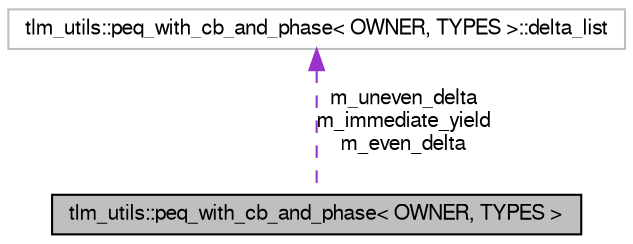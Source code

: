 digraph G
{
  edge [fontname="FreeSans",fontsize="10",labelfontname="FreeSans",labelfontsize="10"];
  node [fontname="FreeSans",fontsize="10",shape=record];
  Node1 [label="tlm_utils::peq_with_cb_and_phase\< OWNER, TYPES \>",height=0.2,width=0.4,color="black", fillcolor="grey75", style="filled" fontcolor="black"];
  Node2 -> Node1 [dir=back,color="darkorchid3",fontsize="10",style="dashed",label="m_uneven_delta\nm_immediate_yield\nm_even_delta",fontname="FreeSans"];
  Node2 [label="tlm_utils::peq_with_cb_and_phase\< OWNER, TYPES \>::delta_list",height=0.2,width=0.4,color="grey75", fillcolor="white", style="filled"];
}
